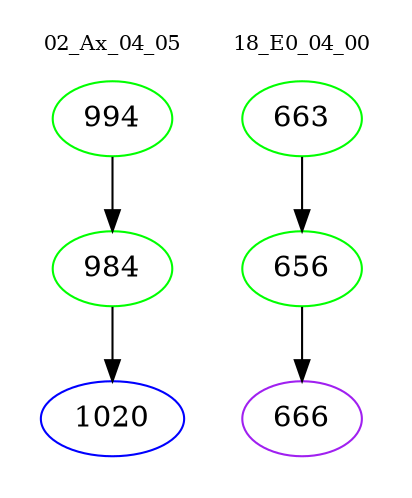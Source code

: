 digraph{
subgraph cluster_0 {
color = white
label = "02_Ax_04_05";
fontsize=10;
T0_994 [label="994", color="green"]
T0_994 -> T0_984 [color="black"]
T0_984 [label="984", color="green"]
T0_984 -> T0_1020 [color="black"]
T0_1020 [label="1020", color="blue"]
}
subgraph cluster_1 {
color = white
label = "18_E0_04_00";
fontsize=10;
T1_663 [label="663", color="green"]
T1_663 -> T1_656 [color="black"]
T1_656 [label="656", color="green"]
T1_656 -> T1_666 [color="black"]
T1_666 [label="666", color="purple"]
}
}
